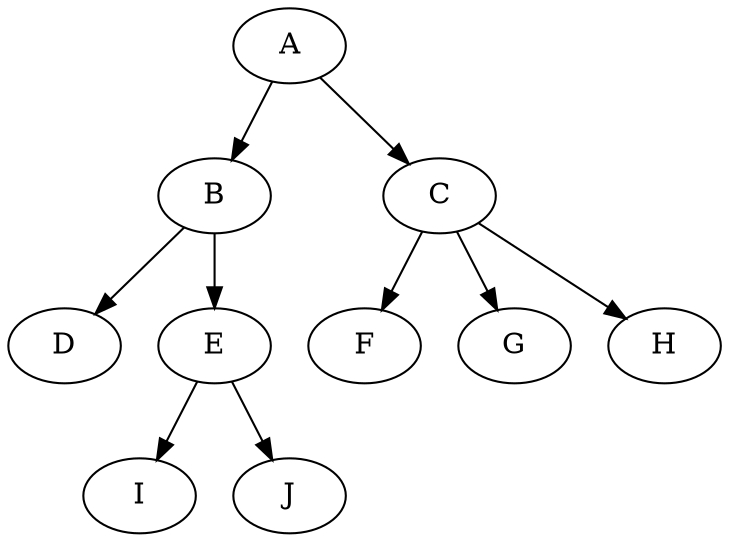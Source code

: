 digraph NonBinaryTree {
  A -> B;
  A -> C;
  B -> D;
  B -> E;
  C -> F;
  C -> G;
  C -> H;
  E -> I;
  E -> J;
}
